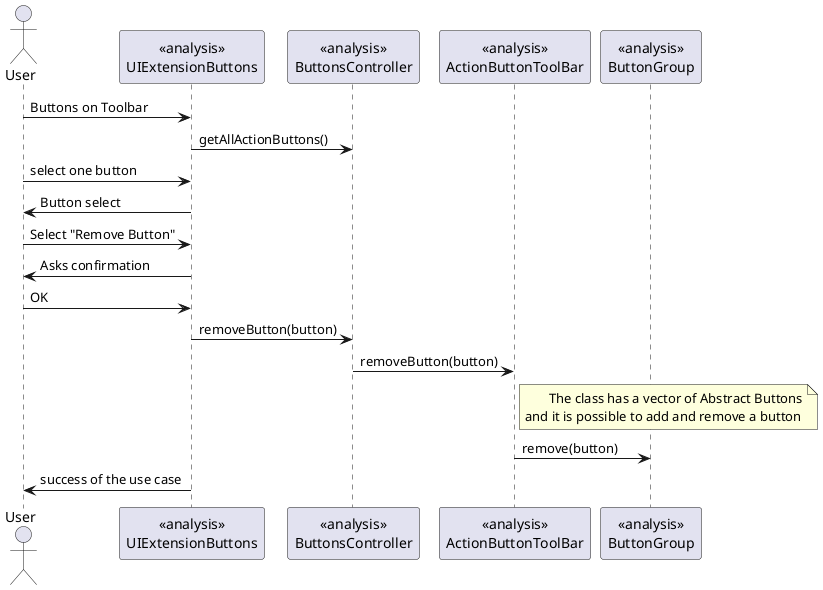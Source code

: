 @startuml doc-files/macros_09_01_analysis_sequence_remove.png

  actor User
  participant "<<analysis>>\nUIExtensionButtons" as UI
  participant "<<analysis>>\nButtonsController" as ctrl
  participant "<<analysis>>\nActionButtonToolBar" as buttons
  participant "<<analysis>>\nButtonGroup" as group

	User -> UI: Buttons on Toolbar
	UI -> ctrl: getAllActionButtons()
	User -> UI: select one button
	UI -> User: Button select
	User -> UI: Select "Remove Button"
	UI -> User: Asks confirmation
	User -> UI: OK
    UI -> ctrl: removeButton(button)
	ctrl -> buttons: removeButton(button)

   note right of buttons
        The class has a vector of Abstract Buttons
	and it is possible to add and remove a button
    end note
	buttons -> group: remove(button)
	UI -> User: success of the use case

@enduml
